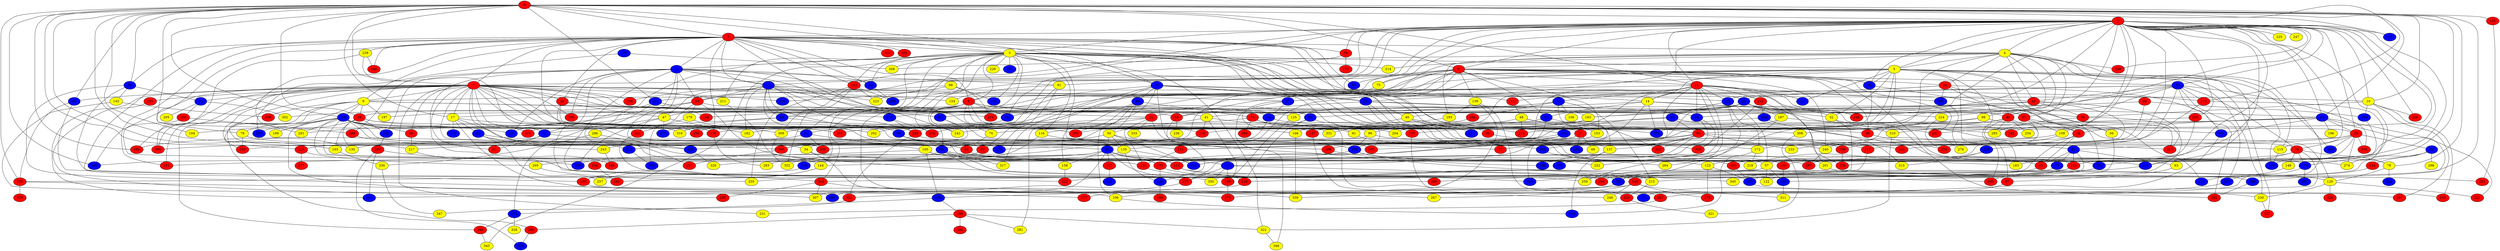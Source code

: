 graph {
0 [style = filled fillcolor = red];
1 [style = filled fillcolor = red];
2 [style = filled fillcolor = red];
3 [style = filled fillcolor = yellow];
4 [style = filled fillcolor = yellow];
5 [style = filled fillcolor = yellow];
6 [style = filled fillcolor = red];
7 [style = filled fillcolor = red];
8 [style = filled fillcolor = red];
9 [style = filled fillcolor = yellow];
10 [style = filled fillcolor = yellow];
11 [style = filled fillcolor = red];
12 [style = filled fillcolor = blue];
13 [style = filled fillcolor = blue];
14 [style = filled fillcolor = yellow];
15 [style = filled fillcolor = blue];
16 [style = filled fillcolor = red];
17 [style = filled fillcolor = yellow];
18 [style = filled fillcolor = blue];
19 [style = filled fillcolor = blue];
20 [style = filled fillcolor = blue];
21 [style = filled fillcolor = red];
22 [style = filled fillcolor = blue];
23 [style = filled fillcolor = blue];
24 [style = filled fillcolor = blue];
25 [style = filled fillcolor = blue];
26 [style = filled fillcolor = red];
27 [style = filled fillcolor = blue];
28 [style = filled fillcolor = red];
29 [style = filled fillcolor = red];
30 [style = filled fillcolor = blue];
31 [style = filled fillcolor = blue];
32 [style = filled fillcolor = yellow];
33 [style = filled fillcolor = blue];
34 [style = filled fillcolor = yellow];
35 [style = filled fillcolor = red];
36 [style = filled fillcolor = red];
37 [style = filled fillcolor = red];
38 [style = filled fillcolor = red];
39 [style = filled fillcolor = red];
40 [style = filled fillcolor = yellow];
41 [style = filled fillcolor = yellow];
42 [style = filled fillcolor = red];
43 [style = filled fillcolor = red];
44 [style = filled fillcolor = blue];
45 [style = filled fillcolor = blue];
46 [style = filled fillcolor = blue];
47 [style = filled fillcolor = yellow];
48 [style = filled fillcolor = yellow];
49 [style = filled fillcolor = yellow];
50 [style = filled fillcolor = yellow];
51 [style = filled fillcolor = blue];
52 [style = filled fillcolor = blue];
53 [style = filled fillcolor = red];
54 [style = filled fillcolor = blue];
55 [style = filled fillcolor = red];
56 [style = filled fillcolor = yellow];
57 [style = filled fillcolor = yellow];
58 [style = filled fillcolor = blue];
59 [style = filled fillcolor = red];
60 [style = filled fillcolor = blue];
61 [style = filled fillcolor = blue];
62 [style = filled fillcolor = blue];
63 [style = filled fillcolor = red];
64 [style = filled fillcolor = red];
65 [style = filled fillcolor = red];
66 [style = filled fillcolor = red];
67 [style = filled fillcolor = blue];
68 [style = filled fillcolor = blue];
69 [style = filled fillcolor = red];
70 [style = filled fillcolor = yellow];
71 [style = filled fillcolor = red];
72 [style = filled fillcolor = blue];
73 [style = filled fillcolor = blue];
74 [style = filled fillcolor = red];
75 [style = filled fillcolor = yellow];
76 [style = filled fillcolor = yellow];
77 [style = filled fillcolor = blue];
78 [style = filled fillcolor = yellow];
79 [style = filled fillcolor = blue];
80 [style = filled fillcolor = blue];
81 [style = filled fillcolor = yellow];
82 [style = filled fillcolor = blue];
83 [style = filled fillcolor = blue];
84 [style = filled fillcolor = red];
85 [style = filled fillcolor = blue];
86 [style = filled fillcolor = blue];
87 [style = filled fillcolor = red];
88 [style = filled fillcolor = yellow];
89 [style = filled fillcolor = red];
90 [style = filled fillcolor = red];
91 [style = filled fillcolor = yellow];
92 [style = filled fillcolor = red];
93 [style = filled fillcolor = yellow];
94 [style = filled fillcolor = blue];
95 [style = filled fillcolor = blue];
96 [style = filled fillcolor = blue];
97 [style = filled fillcolor = red];
98 [style = filled fillcolor = yellow];
99 [style = filled fillcolor = yellow];
100 [style = filled fillcolor = yellow];
101 [style = filled fillcolor = blue];
102 [style = filled fillcolor = blue];
103 [style = filled fillcolor = yellow];
104 [style = filled fillcolor = red];
105 [style = filled fillcolor = red];
106 [style = filled fillcolor = yellow];
107 [style = filled fillcolor = red];
108 [style = filled fillcolor = red];
109 [style = filled fillcolor = yellow];
110 [style = filled fillcolor = blue];
111 [style = filled fillcolor = red];
112 [style = filled fillcolor = red];
113 [style = filled fillcolor = blue];
114 [style = filled fillcolor = red];
115 [style = filled fillcolor = yellow];
116 [style = filled fillcolor = yellow];
117 [style = filled fillcolor = red];
118 [style = filled fillcolor = red];
119 [style = filled fillcolor = red];
120 [style = filled fillcolor = yellow];
121 [style = filled fillcolor = red];
122 [style = filled fillcolor = yellow];
123 [style = filled fillcolor = yellow];
124 [style = filled fillcolor = yellow];
125 [style = filled fillcolor = yellow];
126 [style = filled fillcolor = blue];
127 [style = filled fillcolor = red];
128 [style = filled fillcolor = red];
129 [style = filled fillcolor = red];
130 [style = filled fillcolor = yellow];
131 [style = filled fillcolor = red];
132 [style = filled fillcolor = red];
133 [style = filled fillcolor = blue];
134 [style = filled fillcolor = blue];
135 [style = filled fillcolor = yellow];
136 [style = filled fillcolor = red];
137 [style = filled fillcolor = yellow];
138 [style = filled fillcolor = yellow];
139 [style = filled fillcolor = red];
140 [style = filled fillcolor = red];
141 [style = filled fillcolor = blue];
142 [style = filled fillcolor = blue];
143 [style = filled fillcolor = yellow];
144 [style = filled fillcolor = yellow];
145 [style = filled fillcolor = blue];
146 [style = filled fillcolor = blue];
147 [style = filled fillcolor = red];
148 [style = filled fillcolor = yellow];
149 [style = filled fillcolor = red];
150 [style = filled fillcolor = blue];
151 [style = filled fillcolor = red];
152 [style = filled fillcolor = red];
153 [style = filled fillcolor = yellow];
154 [style = filled fillcolor = red];
155 [style = filled fillcolor = blue];
156 [style = filled fillcolor = yellow];
157 [style = filled fillcolor = blue];
158 [style = filled fillcolor = yellow];
159 [style = filled fillcolor = red];
160 [style = filled fillcolor = red];
161 [style = filled fillcolor = blue];
162 [style = filled fillcolor = yellow];
163 [style = filled fillcolor = yellow];
164 [style = filled fillcolor = blue];
165 [style = filled fillcolor = red];
166 [style = filled fillcolor = red];
167 [style = filled fillcolor = blue];
168 [style = filled fillcolor = yellow];
169 [style = filled fillcolor = red];
170 [style = filled fillcolor = blue];
171 [style = filled fillcolor = blue];
172 [style = filled fillcolor = yellow];
173 [style = filled fillcolor = red];
174 [style = filled fillcolor = blue];
175 [style = filled fillcolor = red];
176 [style = filled fillcolor = blue];
177 [style = filled fillcolor = red];
178 [style = filled fillcolor = blue];
179 [style = filled fillcolor = yellow];
180 [style = filled fillcolor = red];
181 [style = filled fillcolor = red];
182 [style = filled fillcolor = red];
183 [style = filled fillcolor = yellow];
184 [style = filled fillcolor = blue];
185 [style = filled fillcolor = red];
186 [style = filled fillcolor = red];
187 [style = filled fillcolor = yellow];
188 [style = filled fillcolor = red];
189 [style = filled fillcolor = yellow];
190 [style = filled fillcolor = red];
191 [style = filled fillcolor = blue];
192 [style = filled fillcolor = blue];
193 [style = filled fillcolor = yellow];
194 [style = filled fillcolor = yellow];
195 [style = filled fillcolor = blue];
196 [style = filled fillcolor = yellow];
197 [style = filled fillcolor = yellow];
198 [style = filled fillcolor = blue];
199 [style = filled fillcolor = red];
200 [style = filled fillcolor = red];
201 [style = filled fillcolor = yellow];
202 [style = filled fillcolor = red];
203 [style = filled fillcolor = red];
204 [style = filled fillcolor = yellow];
205 [style = filled fillcolor = yellow];
206 [style = filled fillcolor = blue];
207 [style = filled fillcolor = red];
208 [style = filled fillcolor = red];
209 [style = filled fillcolor = blue];
210 [style = filled fillcolor = blue];
211 [style = filled fillcolor = yellow];
212 [style = filled fillcolor = red];
213 [style = filled fillcolor = red];
214 [style = filled fillcolor = yellow];
215 [style = filled fillcolor = yellow];
216 [style = filled fillcolor = red];
217 [style = filled fillcolor = yellow];
218 [style = filled fillcolor = yellow];
219 [style = filled fillcolor = red];
220 [style = filled fillcolor = red];
221 [style = filled fillcolor = red];
222 [style = filled fillcolor = red];
223 [style = filled fillcolor = yellow];
224 [style = filled fillcolor = yellow];
225 [style = filled fillcolor = yellow];
226 [style = filled fillcolor = yellow];
227 [style = filled fillcolor = red];
228 [style = filled fillcolor = red];
229 [style = filled fillcolor = red];
230 [style = filled fillcolor = yellow];
231 [style = filled fillcolor = yellow];
232 [style = filled fillcolor = red];
233 [style = filled fillcolor = yellow];
234 [style = filled fillcolor = blue];
235 [style = filled fillcolor = blue];
236 [style = filled fillcolor = yellow];
237 [style = filled fillcolor = red];
238 [style = filled fillcolor = red];
239 [style = filled fillcolor = yellow];
240 [style = filled fillcolor = yellow];
241 [style = filled fillcolor = blue];
242 [style = filled fillcolor = yellow];
243 [style = filled fillcolor = yellow];
244 [style = filled fillcolor = blue];
245 [style = filled fillcolor = red];
246 [style = filled fillcolor = red];
247 [style = filled fillcolor = yellow];
248 [style = filled fillcolor = yellow];
249 [style = filled fillcolor = red];
250 [style = filled fillcolor = red];
251 [style = filled fillcolor = red];
252 [style = filled fillcolor = yellow];
253 [style = filled fillcolor = red];
254 [style = filled fillcolor = yellow];
255 [style = filled fillcolor = red];
256 [style = filled fillcolor = red];
257 [style = filled fillcolor = yellow];
258 [style = filled fillcolor = blue];
259 [style = filled fillcolor = yellow];
260 [style = filled fillcolor = blue];
261 [style = filled fillcolor = blue];
262 [style = filled fillcolor = blue];
263 [style = filled fillcolor = blue];
264 [style = filled fillcolor = yellow];
265 [style = filled fillcolor = blue];
266 [style = filled fillcolor = red];
267 [style = filled fillcolor = yellow];
268 [style = filled fillcolor = yellow];
269 [style = filled fillcolor = red];
270 [style = filled fillcolor = blue];
271 [style = filled fillcolor = red];
272 [style = filled fillcolor = blue];
273 [style = filled fillcolor = red];
274 [style = filled fillcolor = yellow];
275 [style = filled fillcolor = blue];
276 [style = filled fillcolor = yellow];
277 [style = filled fillcolor = red];
278 [style = filled fillcolor = red];
279 [style = filled fillcolor = red];
280 [style = filled fillcolor = red];
281 [style = filled fillcolor = yellow];
282 [style = filled fillcolor = red];
283 [style = filled fillcolor = yellow];
284 [style = filled fillcolor = red];
285 [style = filled fillcolor = yellow];
286 [style = filled fillcolor = yellow];
287 [style = filled fillcolor = red];
288 [style = filled fillcolor = red];
289 [style = filled fillcolor = blue];
290 [style = filled fillcolor = red];
291 [style = filled fillcolor = yellow];
292 [style = filled fillcolor = yellow];
293 [style = filled fillcolor = red];
294 [style = filled fillcolor = red];
295 [style = filled fillcolor = yellow];
296 [style = filled fillcolor = red];
297 [style = filled fillcolor = blue];
298 [style = filled fillcolor = yellow];
299 [style = filled fillcolor = red];
300 [style = filled fillcolor = red];
301 [style = filled fillcolor = blue];
302 [style = filled fillcolor = yellow];
303 [style = filled fillcolor = blue];
304 [style = filled fillcolor = red];
305 [style = filled fillcolor = blue];
306 [style = filled fillcolor = blue];
307 [style = filled fillcolor = yellow];
308 [style = filled fillcolor = yellow];
309 [style = filled fillcolor = yellow];
310 [style = filled fillcolor = yellow];
311 [style = filled fillcolor = yellow];
312 [style = filled fillcolor = red];
313 [style = filled fillcolor = blue];
314 [style = filled fillcolor = red];
315 [style = filled fillcolor = yellow];
316 [style = filled fillcolor = yellow];
317 [style = filled fillcolor = yellow];
318 [style = filled fillcolor = red];
319 [style = filled fillcolor = red];
320 [style = filled fillcolor = red];
321 [style = filled fillcolor = yellow];
322 [style = filled fillcolor = yellow];
323 [style = filled fillcolor = blue];
324 [style = filled fillcolor = red];
325 [style = filled fillcolor = red];
326 [style = filled fillcolor = yellow];
327 [style = filled fillcolor = red];
328 [style = filled fillcolor = yellow];
329 [style = filled fillcolor = red];
330 [style = filled fillcolor = yellow];
331 [style = filled fillcolor = yellow];
332 [style = filled fillcolor = red];
333 [style = filled fillcolor = yellow];
334 [style = filled fillcolor = red];
335 [style = filled fillcolor = yellow];
336 [style = filled fillcolor = red];
337 [style = filled fillcolor = red];
338 [style = filled fillcolor = blue];
339 [style = filled fillcolor = yellow];
340 [style = filled fillcolor = red];
341 [style = filled fillcolor = blue];
342 [style = filled fillcolor = red];
343 [style = filled fillcolor = yellow];
344 [style = filled fillcolor = blue];
345 [style = filled fillcolor = yellow];
346 [style = filled fillcolor = yellow];
347 [style = filled fillcolor = yellow];
348 [style = filled fillcolor = red];
349 [style = filled fillcolor = blue];
350 [style = filled fillcolor = yellow];
351 [style = filled fillcolor = blue];
352 [style = filled fillcolor = yellow];
0 -- 7;
0 -- 10;
0 -- 11;
0 -- 16;
0 -- 17;
0 -- 18;
0 -- 19;
0 -- 24;
0 -- 58;
0 -- 78;
0 -- 96;
0 -- 129;
0 -- 130;
0 -- 132;
0 -- 136;
0 -- 161;
0 -- 6;
0 -- 3;
0 -- 2;
0 -- 1;
0 -- 173;
0 -- 186;
0 -- 192;
0 -- 194;
0 -- 220;
0 -- 234;
0 -- 258;
0 -- 275;
0 -- 279;
1 -- 2;
1 -- 3;
1 -- 4;
1 -- 5;
1 -- 6;
1 -- 10;
1 -- 11;
1 -- 13;
1 -- 15;
1 -- 20;
1 -- 21;
1 -- 22;
1 -- 24;
1 -- 29;
1 -- 53;
1 -- 55;
1 -- 64;
1 -- 75;
1 -- 79;
1 -- 81;
1 -- 94;
1 -- 101;
1 -- 102;
1 -- 109;
1 -- 115;
1 -- 117;
1 -- 123;
1 -- 149;
1 -- 152;
1 -- 201;
1 -- 206;
1 -- 208;
1 -- 224;
1 -- 225;
1 -- 234;
1 -- 238;
1 -- 247;
1 -- 255;
1 -- 261;
1 -- 271;
1 -- 342;
2 -- 3;
2 -- 4;
2 -- 7;
2 -- 8;
2 -- 9;
2 -- 12;
2 -- 13;
2 -- 28;
2 -- 30;
2 -- 39;
2 -- 57;
2 -- 58;
2 -- 64;
2 -- 69;
2 -- 76;
2 -- 85;
2 -- 107;
2 -- 118;
2 -- 119;
2 -- 136;
2 -- 151;
2 -- 152;
2 -- 160;
2 -- 181;
2 -- 218;
2 -- 239;
2 -- 246;
2 -- 291;
2 -- 332;
3 -- 5;
3 -- 8;
3 -- 10;
3 -- 12;
3 -- 19;
3 -- 22;
3 -- 25;
3 -- 30;
3 -- 31;
3 -- 38;
3 -- 40;
3 -- 68;
3 -- 72;
3 -- 86;
3 -- 116;
3 -- 133;
3 -- 144;
3 -- 152;
3 -- 153;
3 -- 172;
3 -- 214;
3 -- 216;
3 -- 226;
3 -- 242;
3 -- 268;
3 -- 301;
3 -- 322;
3 -- 343;
4 -- 5;
4 -- 6;
4 -- 26;
4 -- 31;
4 -- 36;
4 -- 42;
4 -- 66;
4 -- 89;
4 -- 115;
4 -- 146;
4 -- 193;
4 -- 214;
4 -- 238;
4 -- 268;
4 -- 289;
4 -- 311;
5 -- 7;
5 -- 14;
5 -- 17;
5 -- 32;
5 -- 38;
5 -- 51;
5 -- 56;
5 -- 67;
5 -- 69;
5 -- 91;
5 -- 94;
5 -- 97;
5 -- 171;
5 -- 198;
5 -- 217;
5 -- 230;
5 -- 260;
5 -- 290;
5 -- 337;
6 -- 8;
6 -- 9;
6 -- 11;
6 -- 15;
6 -- 26;
6 -- 36;
6 -- 52;
6 -- 75;
6 -- 78;
6 -- 82;
6 -- 85;
6 -- 94;
6 -- 138;
6 -- 153;
6 -- 164;
6 -- 188;
6 -- 207;
6 -- 240;
6 -- 243;
7 -- 9;
7 -- 17;
7 -- 27;
7 -- 28;
7 -- 32;
7 -- 33;
7 -- 35;
7 -- 59;
7 -- 72;
7 -- 83;
7 -- 87;
7 -- 96;
7 -- 101;
7 -- 103;
7 -- 105;
7 -- 111;
7 -- 124;
7 -- 131;
7 -- 151;
7 -- 155;
7 -- 173;
7 -- 183;
7 -- 186;
7 -- 192;
7 -- 200;
7 -- 207;
7 -- 211;
7 -- 213;
7 -- 231;
7 -- 253;
7 -- 256;
7 -- 285;
7 -- 300;
7 -- 344;
8 -- 16;
8 -- 20;
8 -- 37;
8 -- 77;
8 -- 104;
8 -- 125;
8 -- 147;
8 -- 164;
8 -- 197;
8 -- 204;
8 -- 267;
9 -- 16;
9 -- 18;
9 -- 21;
9 -- 67;
9 -- 197;
9 -- 217;
9 -- 269;
9 -- 296;
9 -- 340;
10 -- 59;
10 -- 174;
10 -- 208;
10 -- 245;
10 -- 327;
11 -- 14;
11 -- 20;
11 -- 25;
11 -- 44;
11 -- 51;
11 -- 89;
11 -- 119;
11 -- 135;
11 -- 139;
11 -- 162;
11 -- 200;
11 -- 201;
11 -- 212;
11 -- 252;
11 -- 259;
11 -- 262;
12 -- 13;
12 -- 30;
12 -- 53;
12 -- 60;
12 -- 77;
12 -- 91;
12 -- 105;
12 -- 182;
12 -- 222;
12 -- 241;
12 -- 242;
12 -- 259;
12 -- 284;
12 -- 320;
12 -- 348;
13 -- 14;
13 -- 41;
13 -- 42;
13 -- 47;
13 -- 53;
13 -- 68;
13 -- 70;
13 -- 80;
13 -- 84;
13 -- 162;
13 -- 223;
13 -- 249;
13 -- 256;
14 -- 24;
14 -- 29;
14 -- 54;
14 -- 82;
14 -- 171;
14 -- 178;
15 -- 23;
15 -- 25;
15 -- 33;
15 -- 39;
15 -- 42;
15 -- 98;
15 -- 157;
15 -- 163;
15 -- 173;
15 -- 250;
15 -- 293;
16 -- 36;
16 -- 103;
16 -- 130;
16 -- 194;
16 -- 202;
16 -- 241;
17 -- 34;
17 -- 62;
17 -- 110;
17 -- 168;
17 -- 230;
18 -- 31;
18 -- 35;
18 -- 76;
18 -- 77;
18 -- 79;
18 -- 86;
18 -- 121;
18 -- 166;
18 -- 177;
18 -- 189;
18 -- 209;
18 -- 271;
18 -- 291;
18 -- 316;
18 -- 318;
19 -- 22;
19 -- 23;
19 -- 34;
19 -- 43;
19 -- 46;
19 -- 47;
19 -- 71;
19 -- 107;
19 -- 281;
19 -- 317;
20 -- 325;
20 -- 349;
21 -- 80;
21 -- 116;
21 -- 120;
21 -- 121;
21 -- 333;
22 -- 69;
22 -- 137;
22 -- 163;
22 -- 224;
22 -- 240;
23 -- 32;
23 -- 40;
23 -- 41;
23 -- 55;
23 -- 118;
23 -- 125;
23 -- 163;
23 -- 187;
23 -- 282;
23 -- 320;
24 -- 29;
24 -- 33;
24 -- 37;
24 -- 38;
24 -- 184;
24 -- 196;
24 -- 207;
24 -- 221;
25 -- 45;
25 -- 57;
25 -- 167;
25 -- 172;
26 -- 27;
26 -- 43;
26 -- 261;
26 -- 262;
26 -- 282;
26 -- 319;
27 -- 54;
27 -- 228;
27 -- 346;
28 -- 47;
28 -- 52;
28 -- 81;
28 -- 314;
29 -- 39;
29 -- 61;
29 -- 95;
29 -- 172;
29 -- 198;
29 -- 260;
29 -- 274;
29 -- 293;
30 -- 206;
31 -- 100;
31 -- 186;
31 -- 320;
32 -- 61;
32 -- 335;
33 -- 273;
34 -- 149;
34 -- 273;
35 -- 217;
36 -- 250;
37 -- 49;
37 -- 92;
37 -- 126;
37 -- 323;
38 -- 63;
38 -- 210;
38 -- 280;
38 -- 288;
39 -- 57;
39 -- 78;
39 -- 79;
39 -- 106;
39 -- 146;
39 -- 148;
40 -- 65;
40 -- 66;
40 -- 313;
40 -- 331;
41 -- 50;
41 -- 119;
41 -- 169;
41 -- 331;
42 -- 59;
42 -- 60;
42 -- 105;
42 -- 118;
42 -- 263;
42 -- 319;
43 -- 48;
44 -- 68;
44 -- 141;
44 -- 155;
44 -- 156;
44 -- 215;
44 -- 294;
45 -- 63;
45 -- 66;
45 -- 102;
45 -- 147;
46 -- 50;
46 -- 74;
46 -- 106;
46 -- 158;
46 -- 202;
47 -- 162;
47 -- 270;
47 -- 286;
47 -- 303;
48 -- 99;
48 -- 137;
48 -- 153;
48 -- 213;
50 -- 52;
50 -- 86;
50 -- 135;
50 -- 178;
50 -- 349;
52 -- 112;
52 -- 127;
52 -- 128;
52 -- 139;
52 -- 146;
52 -- 158;
52 -- 283;
52 -- 307;
52 -- 352;
53 -- 54;
53 -- 112;
53 -- 179;
53 -- 291;
53 -- 302;
53 -- 306;
54 -- 303;
54 -- 310;
55 -- 56;
55 -- 109;
55 -- 165;
56 -- 122;
57 -- 122;
57 -- 128;
57 -- 222;
57 -- 258;
58 -- 83;
58 -- 104;
58 -- 143;
58 -- 339;
59 -- 140;
59 -- 285;
60 -- 70;
60 -- 128;
60 -- 165;
61 -- 63;
61 -- 73;
61 -- 93;
61 -- 149;
61 -- 215;
62 -- 144;
62 -- 243;
62 -- 257;
62 -- 338;
63 -- 235;
64 -- 164;
64 -- 175;
65 -- 117;
66 -- 71;
66 -- 103;
66 -- 112;
66 -- 137;
66 -- 166;
66 -- 232;
66 -- 233;
66 -- 312;
67 -- 166;
67 -- 288;
68 -- 72;
68 -- 270;
68 -- 288;
69 -- 145;
69 -- 236;
70 -- 84;
72 -- 87;
72 -- 129;
72 -- 263;
73 -- 104;
74 -- 81;
74 -- 99;
74 -- 171;
74 -- 216;
74 -- 304;
74 -- 308;
75 -- 316;
76 -- 92;
76 -- 200;
78 -- 120;
78 -- 134;
79 -- 157;
79 -- 351;
80 -- 135;
80 -- 139;
80 -- 165;
81 -- 159;
82 -- 111;
82 -- 136;
82 -- 312;
83 -- 108;
83 -- 205;
83 -- 302;
84 -- 141;
86 -- 150;
86 -- 180;
86 -- 237;
86 -- 266;
86 -- 274;
86 -- 317;
88 -- 133;
88 -- 161;
88 -- 223;
88 -- 314;
89 -- 107;
89 -- 180;
89 -- 183;
89 -- 233;
89 -- 254;
89 -- 285;
90 -- 159;
90 -- 174;
90 -- 314;
91 -- 92;
91 -- 124;
91 -- 338;
92 -- 326;
93 -- 97;
94 -- 191;
94 -- 213;
95 -- 114;
95 -- 167;
95 -- 183;
95 -- 298;
96 -- 220;
96 -- 229;
97 -- 113;
98 -- 120;
98 -- 168;
98 -- 308;
99 -- 115;
99 -- 178;
99 -- 300;
100 -- 123;
100 -- 151;
100 -- 170;
100 -- 201;
100 -- 219;
102 -- 111;
102 -- 237;
102 -- 275;
103 -- 330;
104 -- 106;
104 -- 185;
104 -- 307;
106 -- 195;
107 -- 113;
108 -- 284;
108 -- 287;
109 -- 130;
109 -- 240;
111 -- 121;
112 -- 184;
112 -- 215;
112 -- 280;
114 -- 290;
115 -- 198;
116 -- 295;
116 -- 325;
117 -- 350;
119 -- 338;
120 -- 221;
120 -- 230;
120 -- 334;
121 -- 167;
123 -- 235;
123 -- 278;
125 -- 169;
127 -- 142;
128 -- 170;
129 -- 277;
129 -- 295;
131 -- 185;
132 -- 203;
135 -- 144;
135 -- 145;
135 -- 349;
136 -- 283;
137 -- 195;
137 -- 297;
138 -- 193;
138 -- 227;
138 -- 341;
139 -- 140;
139 -- 145;
140 -- 248;
140 -- 267;
140 -- 278;
140 -- 311;
140 -- 339;
140 -- 344;
141 -- 169;
141 -- 237;
141 -- 345;
141 -- 350;
143 -- 296;
143 -- 307;
144 -- 229;
144 -- 257;
145 -- 199;
146 -- 266;
147 -- 248;
148 -- 191;
149 -- 181;
149 -- 259;
149 -- 265;
150 -- 220;
152 -- 206;
152 -- 223;
152 -- 309;
152 -- 335;
152 -- 352;
153 -- 265;
154 -- 181;
155 -- 216;
155 -- 249;
157 -- 227;
158 -- 222;
159 -- 279;
160 -- 211;
161 -- 188;
161 -- 251;
161 -- 272;
163 -- 242;
163 -- 292;
163 -- 318;
164 -- 253;
166 -- 251;
167 -- 177;
168 -- 339;
169 -- 273;
170 -- 190;
170 -- 272;
172 -- 195;
172 -- 218;
173 -- 232;
173 -- 274;
174 -- 219;
176 -- 209;
176 -- 268;
178 -- 192;
178 -- 252;
178 -- 261;
179 -- 182;
179 -- 309;
180 -- 235;
182 -- 350;
184 -- 282;
187 -- 204;
187 -- 264;
187 -- 342;
190 -- 269;
190 -- 281;
190 -- 322;
190 -- 336;
193 -- 202;
201 -- 203;
207 -- 276;
210 -- 218;
210 -- 315;
211 -- 265;
212 -- 244;
212 -- 279;
212 -- 325;
215 -- 228;
217 -- 290;
219 -- 258;
220 -- 329;
220 -- 341;
224 -- 250;
227 -- 231;
228 -- 321;
229 -- 327;
230 -- 337;
235 -- 245;
237 -- 324;
239 -- 246;
239 -- 292;
239 -- 300;
240 -- 287;
241 -- 299;
243 -- 348;
244 -- 249;
244 -- 315;
249 -- 319;
249 -- 324;
255 -- 287;
255 -- 310;
258 -- 311;
261 -- 345;
262 -- 276;
263 -- 264;
269 -- 305;
272 -- 328;
272 -- 340;
275 -- 306;
284 -- 323;
286 -- 323;
286 -- 330;
288 -- 289;
294 -- 309;
295 -- 335;
299 -- 303;
299 -- 305;
299 -- 344;
308 -- 321;
309 -- 352;
310 -- 322;
322 -- 346;
323 -- 326;
324 -- 347;
330 -- 347;
340 -- 343;
}
